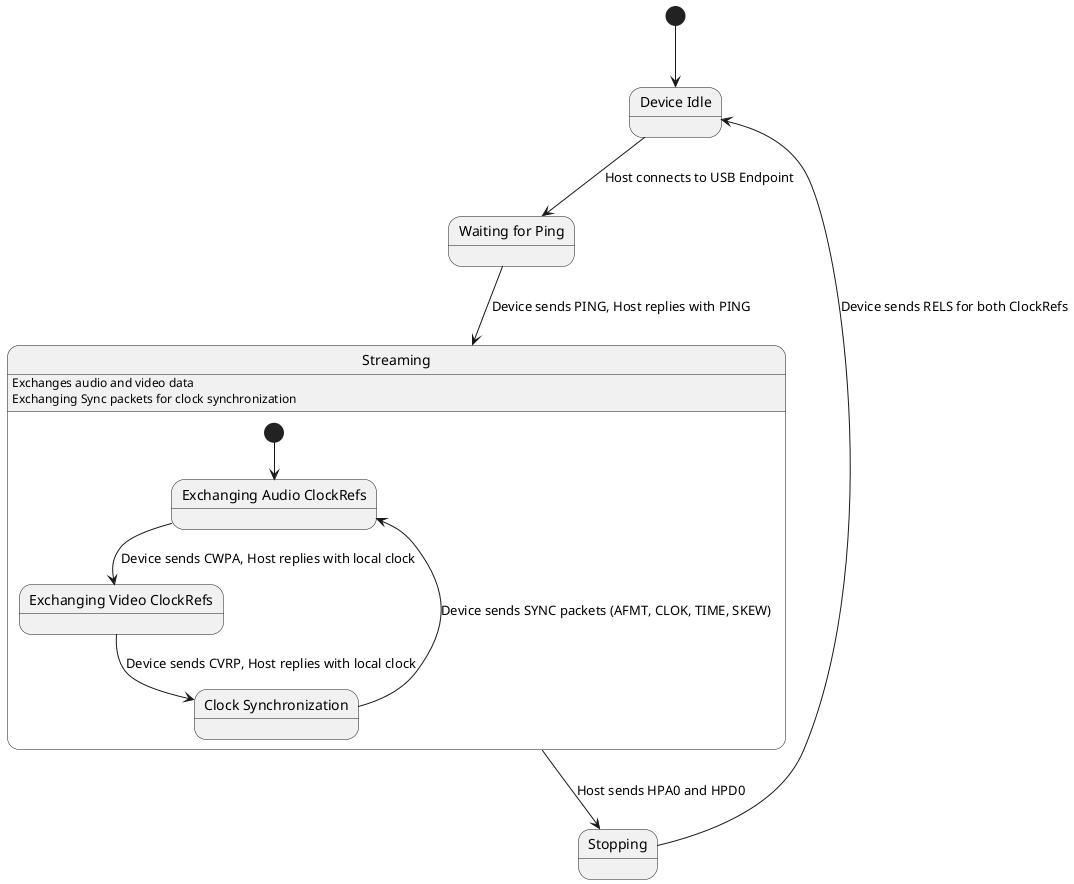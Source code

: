 plantuml
@startuml

state "Device Idle" as Idle
state "Waiting for Ping" as WaitPing
state "Streaming" as Streaming
state "Stopping" as Stopping

[*] --> Idle
Idle --> WaitPing : Host connects to USB Endpoint
WaitPing --> Streaming : Device sends PING, Host replies with PING
Streaming --> Stopping : Host sends HPA0 and HPD0
Stopping --> Idle : Device sends RELS for both ClockRefs

Streaming : Exchanges audio and video data
Streaming : Exchanging Sync packets for clock synchronization

state Streaming {
  state "Exchanging Audio ClockRefs" as AudioClock
  state "Exchanging Video ClockRefs" as VideoClock
  state "Clock Synchronization" as ClockSync
  
  [*] --> AudioClock
  AudioClock --> VideoClock : Device sends CWPA, Host replies with local clock
  VideoClock --> ClockSync : Device sends CVRP, Host replies with local clock
  ClockSync --> AudioClock : Device sends SYNC packets (AFMT, CLOK, TIME, SKEW)
}

@enduml
